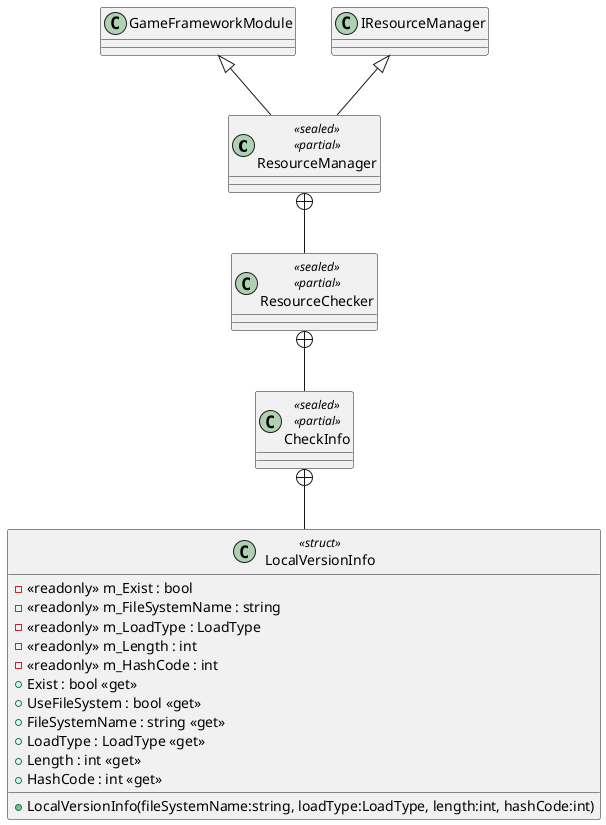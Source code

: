 @startuml
class ResourceManager <<sealed>> <<partial>> {
}
class ResourceChecker <<sealed>> <<partial>> {
}
class CheckInfo <<sealed>> <<partial>> {
}
class LocalVersionInfo <<struct>> {
    - <<readonly>> m_Exist : bool
    - <<readonly>> m_FileSystemName : string
    - <<readonly>> m_LoadType : LoadType
    - <<readonly>> m_Length : int
    - <<readonly>> m_HashCode : int
    + LocalVersionInfo(fileSystemName:string, loadType:LoadType, length:int, hashCode:int)
    + Exist : bool <<get>>
    + UseFileSystem : bool <<get>>
    + FileSystemName : string <<get>>
    + LoadType : LoadType <<get>>
    + Length : int <<get>>
    + HashCode : int <<get>>
}
GameFrameworkModule <|-- ResourceManager
IResourceManager <|-- ResourceManager
ResourceManager +-- ResourceChecker
ResourceChecker +-- CheckInfo
CheckInfo +-- LocalVersionInfo
@enduml
